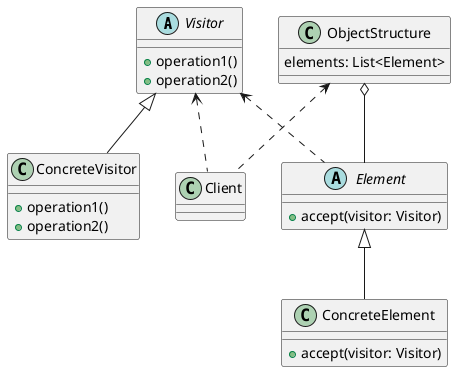 @startuml

abstract Visitor
class ConcreteVisitor
abstract Element
class ConcreteElement
class ObjectStructure
class Client

Visitor : +operation1()
Visitor : +operation2()
ConcreteVisitor : +operation1()
ConcreteVisitor : +operation2()

Element : +accept(visitor: Visitor)
ConcreteElement : +accept(visitor: Visitor)

ObjectStructure : elements: List<Element>

Visitor <|-- ConcreteVisitor
Element <|-- ConcreteElement

Visitor <.. Element
ObjectStructure o-- Element

ObjectStructure <.. Client
Visitor <.. Client

@enduml